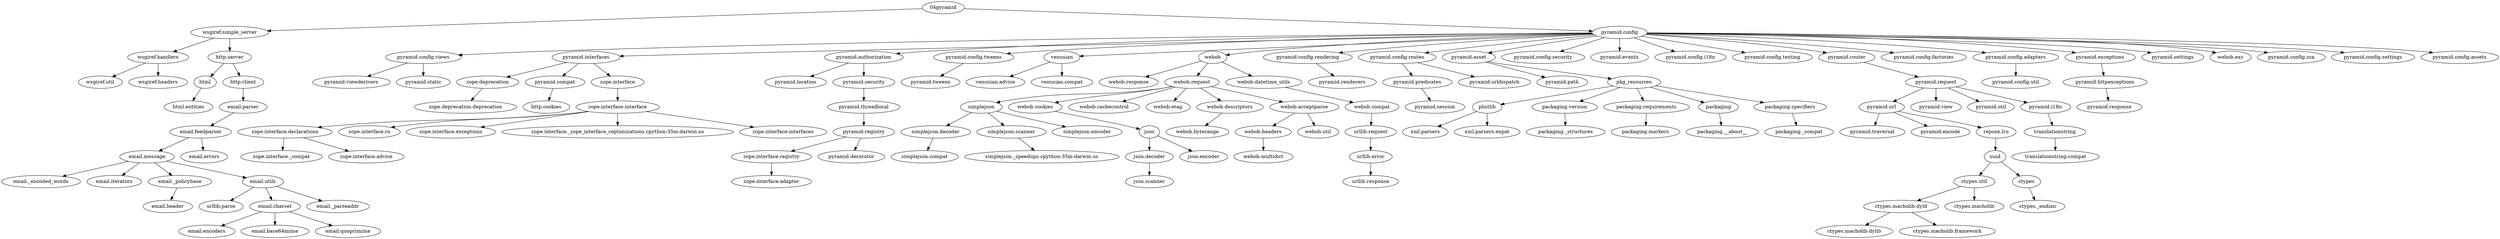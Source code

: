digraph g {
    g0 [label="04pyramid"]
    g1 [label="wsgiref.simple_server"]
    g2 [label="pyramid.config"]
    g3 [label="pyramid.config.views"]
    g4 [label="pyramid.viewderivers"]
    g5 [label="pyramid.static"]
    g6 [label="pyramid.interfaces"]
    g7 [label="zope.deprecation"]
    g8 [label="pyramid.compat"]
    g9 [label="zope.interface"]
    g10 [label="email.message"]
    g11 [label="email._encoded_words"]
    g12 [label="email.iterators"]
    g13 [label="email._policybase"]
    g14 [label="email.utils"]
    g15 [label="pyramid.authorization"]
    g16 [label="pyramid.location"]
    g17 [label="pyramid.security"]
    g18 [label="urllib.request"]
    g19 [label="urllib.error"]
    g20 [label="wsgiref.handlers"]
    g21 [label="wsgiref.util"]
    g22 [label="wsgiref.headers"]
    g23 [label="json"]
    g24 [label="json.decoder"]
    g25 [label="json.encoder"]
    g26 [label="pyramid.config.tweens"]
    g27 [label="pyramid.tweens"]
    g28 [label="uuid"]
    g29 [label="ctypes.util"]
    g30 [label="ctypes"]
    g31 [label="pyramid.httpexceptions"]
    g32 [label="pyramid.response"]
    g33 [label="pyramid.url"]
    g34 [label="pyramid.traversal"]
    g35 [label="pyramid.encode"]
    g36 [label="repoze.lru"]
    g37 [label="webob.headers"]
    g38 [label="webob.multidict"]
    g39 [label="pyramid.threadlocal"]
    g40 [label="pyramid.registry"]
    g41 [label="venusian"]
    g42 [label="venusian.advice"]
    g43 [label="venusian.compat"]
    g44 [label="simplejson.decoder"]
    g45 [label="simplejson.compat"]
    g46 [label="webob"]
    g47 [label="webob.response"]
    g48 [label="webob.request"]
    g49 [label="webob.datetime_utils"]
    g50 [label="pyramid.config.rendering"]
    g51 [label="pyramid.renderers"]
    g52 [label="simplejson"]
    g53 [label="simplejson.scanner"]
    g54 [label="simplejson.encoder"]
    g55 [label="html"]
    g56 [label="html.entities"]
    g57 [label="ctypes.macholib.dyld"]
    g58 [label="ctypes.macholib.dylib"]
    g59 [label="ctypes.macholib.framework"]
    g60 [label="ctypes.macholib"]
    g61 [label="webob.cookies"]
    g62 [label="webob.cachecontrol"]
    g63 [label="webob.etag"]
    g64 [label="webob.descriptors"]
    g65 [label="webob.acceptparse"]
    g66 [label="plistlib"]
    g67 [label="xml.parsers"]
    g68 [label="xml.parsers.expat"]
    g69 [label="pyramid.config.routes"]
    g70 [label="pyramid.predicates"]
    g71 [label="pyramid.urldispatch"]
    g72 [label="webob.util"]
    g73 [label="http.client"]
    g74 [label="email.parser"]
    g75 [label="pyramid.asset"]
    g76 [label="pyramid.path"]
    g77 [label="pkg_resources"]
    g78 [label="pyramid.config.security"]
    g79 [label="pyramid.events"]
    g80 [label="pyramid.config.i18n"]
    g81 [label="pyramid.config.testing"]
    g82 [label="pyramid.router"]
    g83 [label="pyramid.config.factories"]
    g84 [label="pyramid.config.adapters"]
    g85 [label="pyramid.exceptions"]
    g86 [label="pyramid.settings"]
    g87 [label="webob.exc"]
    g88 [label="pyramid.config.zca"]
    g89 [label="pyramid.config.settings"]
    g90 [label="pyramid.config.assets"]
    g91 [label="packaging.version"]
    g92 [label="packaging._structures"]
    g93 [label="http.cookies"]
    g94 [label="pyramid.request"]
    g95 [label="pyramid.view"]
    g96 [label="pyramid.util"]
    g97 [label="pyramid.i18n"]
    g98 [label="email.feedparser"]
    g99 [label="zope.deprecation.deprecation"]
    g100 [label="email.header"]
    g101 [label="ctypes._endian"]
    g102 [label="packaging.requirements"]
    g103 [label="packaging.markers"]
    g104 [label="pyramid.config.util"]
    g105 [label="urllib.parse"]
    g106 [label="email.charset"]
    g107 [label="email._parseaddr"]
    g108 [label="translationstring"]
    g109 [label="zope.interface.registry"]
    g110 [label="zope.interface.adapter"]
    g111 [label="http.server"]
    g112 [label="packaging"]
    g113 [label="packaging.__about__"]
    g114 [label="packaging.specifiers"]
    g115 [label="packaging._compat"]
    g116 [label="zope.interface.interface"]
    g117 [label="json.scanner"]
    g118 [label="pyramid.session"]
    g119 [label="webob.byterange"]
    g120 [label="zope.interface.declarations"]
    g121 [label="zope.interface._compat"]
    g122 [label="zope.interface.advice"]
    g123 [label="email.errors"]
    g124 [label="zope.interface.ro"]
    g125 [label="zope.interface.exceptions"]
    g126 [label="zope.interface._zope_interface_coptimizations.cpython-35m-darwin.so"]
    g127 [label="zope.interface.interfaces"]
    g128 [label="urllib.response"]
    g129 [label="simplejson._speedups.cpython-35m-darwin.so"]
    g130 [label="webob.compat"]
    g131 [label="translationstring.compat"]
    g132 [label="email.encoders"]
    g133 [label="email.base64mime"]
    g134 [label="email.quoprimime"]
    g135 [label="pyramid.decorator"]
    g0 -> g1
    g0 -> g2
    g3 -> g4
    g3 -> g5
    g6 -> g7
    g6 -> g8
    g6 -> g9
    g10 -> g11
    g10 -> g12
    g10 -> g13
    g10 -> g14
    g15 -> g16
    g15 -> g17
    g18 -> g19
    g20 -> g21
    g20 -> g22
    g23 -> g24
    g23 -> g25
    g26 -> g27
    g28 -> g29
    g28 -> g30
    g31 -> g32
    g33 -> g34
    g33 -> g35
    g33 -> g36
    g37 -> g38
    g39 -> g40
    g41 -> g42
    g41 -> g43
    g17 -> g39
    g44 -> g45
    g46 -> g47
    g46 -> g48
    g46 -> g49
    g50 -> g51
    g52 -> g53
    g52 -> g54
    g52 -> g44
    g55 -> g56
    g57 -> g58
    g57 -> g59
    g29 -> g60
    g29 -> g57
    g48 -> g52
    g48 -> g61
    g48 -> g62
    g48 -> g63
    g48 -> g64
    g48 -> g65
    g66 -> g67
    g66 -> g68
    g69 -> g70
    g69 -> g71
    g65 -> g37
    g65 -> g72
    g73 -> g74
    g75 -> g76
    g75 -> g77
    g2 -> g78
    g2 -> g3
    g2 -> g6
    g2 -> g15
    g2 -> g26
    g2 -> g79
    g2 -> g80
    g2 -> g41
    g2 -> g46
    g2 -> g50
    g2 -> g81
    g2 -> g69
    g2 -> g82
    g2 -> g75
    g2 -> g83
    g2 -> g84
    g2 -> g85
    g2 -> g86
    g2 -> g87
    g2 -> g88
    g2 -> g89
    g2 -> g90
    g91 -> g92
    g8 -> g93
    g94 -> g95
    g94 -> g33
    g94 -> g96
    g94 -> g97
    g74 -> g98
    g7 -> g99
    g13 -> g100
    g30 -> g101
    g102 -> g103
    g84 -> g104
    g14 -> g105
    g14 -> g106
    g14 -> g107
    g97 -> g108
    g109 -> g110
    g111 -> g55
    g111 -> g73
    g112 -> g113
    g1 -> g111
    g1 -> g20
    g114 -> g115
    g9 -> g116
    g85 -> g31
    g24 -> g117
    g70 -> g118
    g82 -> g94
    g64 -> g119
    g120 -> g121
    g120 -> g122
    g98 -> g123
    g98 -> g10
    g116 -> g124
    g116 -> g125
    g116 -> g126
    g116 -> g120
    g116 -> g127
    g61 -> g23
    g19 -> g128
    g53 -> g129
    g36 -> g28
    g49 -> g130
    g77 -> g66
    g77 -> g112
    g77 -> g114
    g77 -> g91
    g77 -> g102
    g108 -> g131
    g130 -> g18
    g106 -> g132
    g106 -> g133
    g106 -> g134
    g40 -> g135
    g40 -> g109
}
